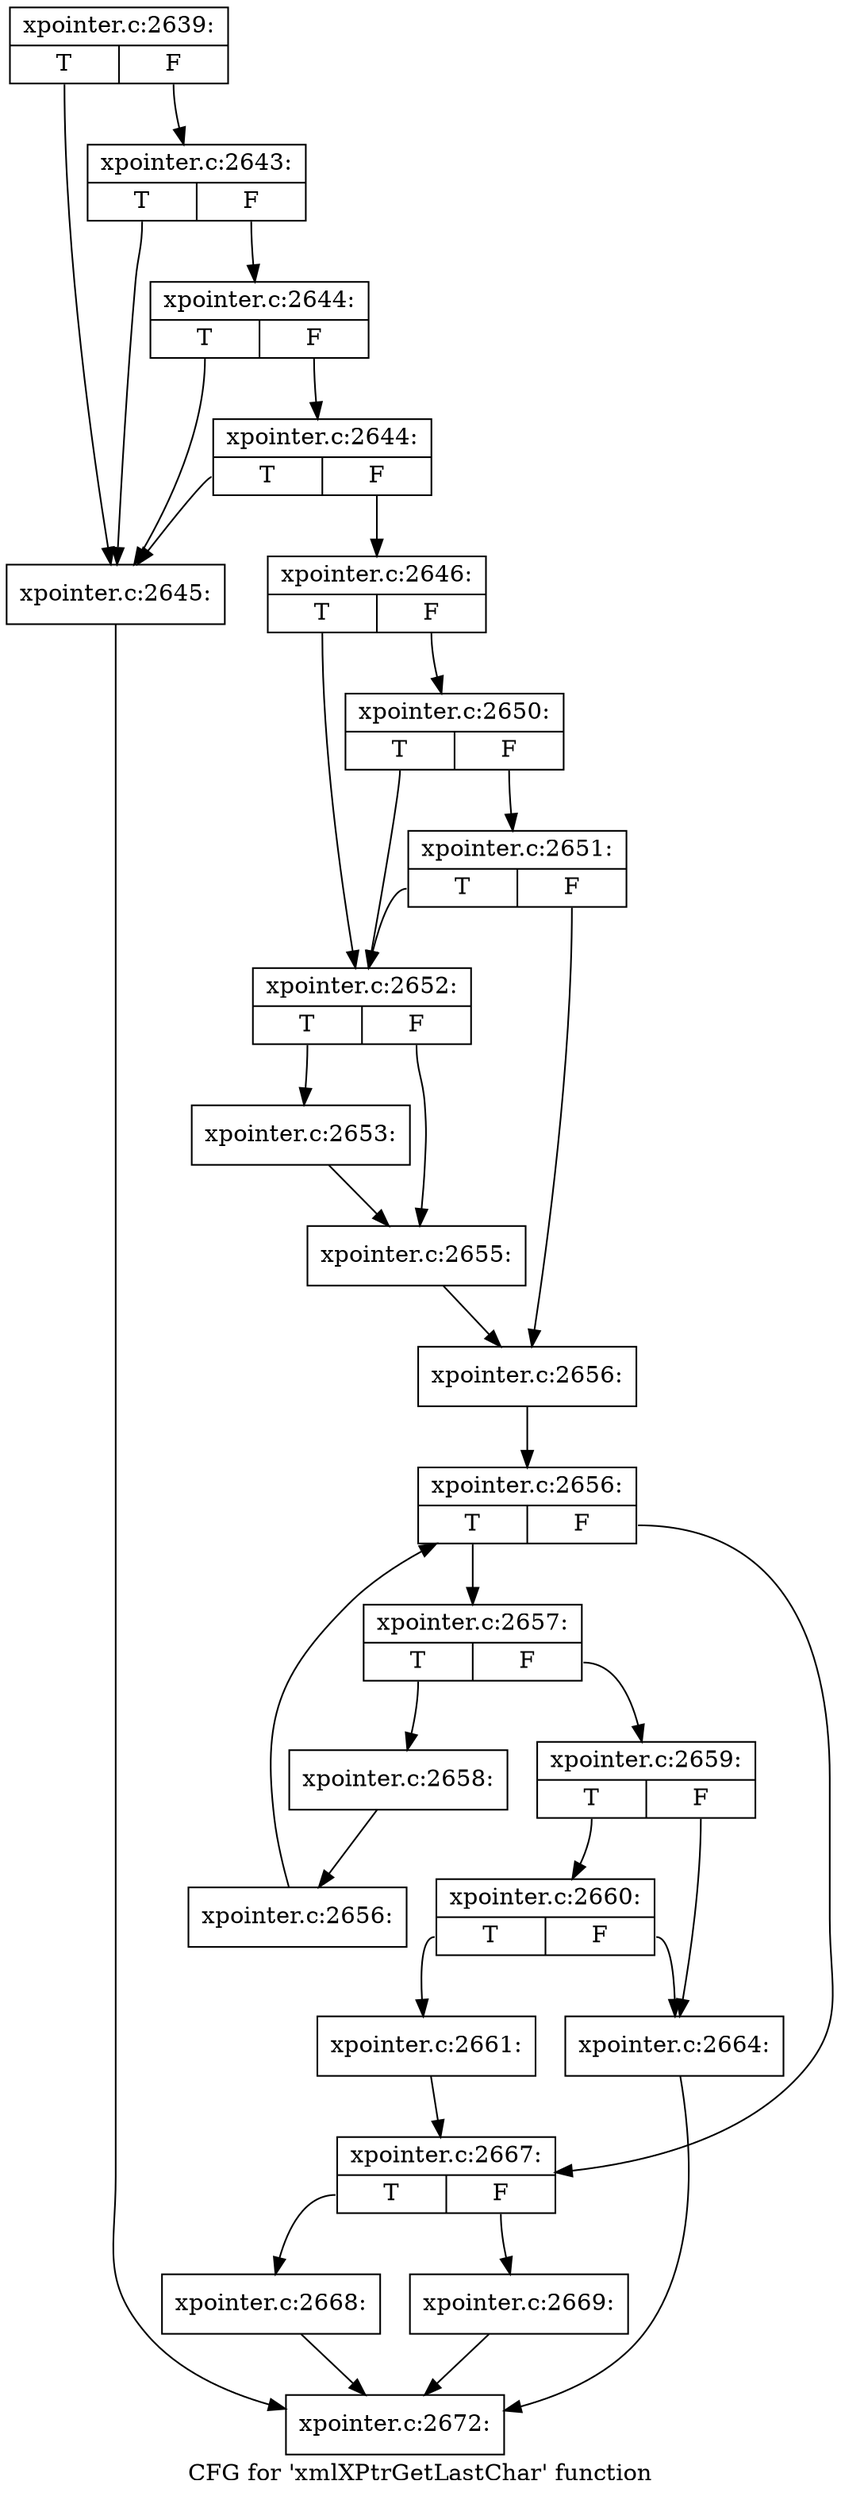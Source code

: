 digraph "CFG for 'xmlXPtrGetLastChar' function" {
	label="CFG for 'xmlXPtrGetLastChar' function";

	Node0x529b9f0 [shape=record,label="{xpointer.c:2639:|{<s0>T|<s1>F}}"];
	Node0x529b9f0:s0 -> Node0x51fead0;
	Node0x529b9f0:s1 -> Node0x51fec70;
	Node0x51fec70 [shape=record,label="{xpointer.c:2643:|{<s0>T|<s1>F}}"];
	Node0x51fec70:s0 -> Node0x51fead0;
	Node0x51fec70:s1 -> Node0x51febf0;
	Node0x51febf0 [shape=record,label="{xpointer.c:2644:|{<s0>T|<s1>F}}"];
	Node0x51febf0:s0 -> Node0x51fead0;
	Node0x51febf0:s1 -> Node0x51feb70;
	Node0x51feb70 [shape=record,label="{xpointer.c:2644:|{<s0>T|<s1>F}}"];
	Node0x51feb70:s0 -> Node0x51fead0;
	Node0x51feb70:s1 -> Node0x51feb20;
	Node0x51fead0 [shape=record,label="{xpointer.c:2645:}"];
	Node0x51fead0 -> Node0x51fdaa0;
	Node0x51feb20 [shape=record,label="{xpointer.c:2646:|{<s0>T|<s1>F}}"];
	Node0x51feb20:s0 -> Node0x51ffe10;
	Node0x51feb20:s1 -> Node0x51fff30;
	Node0x51fff30 [shape=record,label="{xpointer.c:2650:|{<s0>T|<s1>F}}"];
	Node0x51fff30:s0 -> Node0x51ffe10;
	Node0x51fff30:s1 -> Node0x51ffeb0;
	Node0x51ffeb0 [shape=record,label="{xpointer.c:2651:|{<s0>T|<s1>F}}"];
	Node0x51ffeb0:s0 -> Node0x51ffe10;
	Node0x51ffeb0:s1 -> Node0x51ffe60;
	Node0x51ffe10 [shape=record,label="{xpointer.c:2652:|{<s0>T|<s1>F}}"];
	Node0x51ffe10:s0 -> Node0x5200ab0;
	Node0x51ffe10:s1 -> Node0x5200b00;
	Node0x5200ab0 [shape=record,label="{xpointer.c:2653:}"];
	Node0x5200ab0 -> Node0x5200b00;
	Node0x5200b00 [shape=record,label="{xpointer.c:2655:}"];
	Node0x5200b00 -> Node0x51ffe60;
	Node0x51ffe60 [shape=record,label="{xpointer.c:2656:}"];
	Node0x51ffe60 -> Node0x5201270;
	Node0x5201270 [shape=record,label="{xpointer.c:2656:|{<s0>T|<s1>F}}"];
	Node0x5201270:s0 -> Node0x5201660;
	Node0x5201270:s1 -> Node0x5201490;
	Node0x5201660 [shape=record,label="{xpointer.c:2657:|{<s0>T|<s1>F}}"];
	Node0x5201660:s0 -> Node0x5201820;
	Node0x5201660:s1 -> Node0x52018c0;
	Node0x5201820 [shape=record,label="{xpointer.c:2658:}"];
	Node0x5201820 -> Node0x5201870;
	Node0x52018c0 [shape=record,label="{xpointer.c:2659:|{<s0>T|<s1>F}}"];
	Node0x52018c0:s0 -> Node0x5201ff0;
	Node0x52018c0:s1 -> Node0x5201fa0;
	Node0x5201ff0 [shape=record,label="{xpointer.c:2660:|{<s0>T|<s1>F}}"];
	Node0x5201ff0:s0 -> Node0x5201f00;
	Node0x5201ff0:s1 -> Node0x5201fa0;
	Node0x5201f00 [shape=record,label="{xpointer.c:2661:}"];
	Node0x5201f00 -> Node0x5201490;
	Node0x5201fa0 [shape=record,label="{xpointer.c:2664:}"];
	Node0x5201fa0 -> Node0x51fdaa0;
	Node0x5201870 [shape=record,label="{xpointer.c:2656:}"];
	Node0x5201870 -> Node0x5201270;
	Node0x5201490 [shape=record,label="{xpointer.c:2667:|{<s0>T|<s1>F}}"];
	Node0x5201490:s0 -> Node0x5201f50;
	Node0x5201490:s1 -> Node0x5202fc0;
	Node0x5201f50 [shape=record,label="{xpointer.c:2668:}"];
	Node0x5201f50 -> Node0x51fdaa0;
	Node0x5202fc0 [shape=record,label="{xpointer.c:2669:}"];
	Node0x5202fc0 -> Node0x51fdaa0;
	Node0x51fdaa0 [shape=record,label="{xpointer.c:2672:}"];
}
